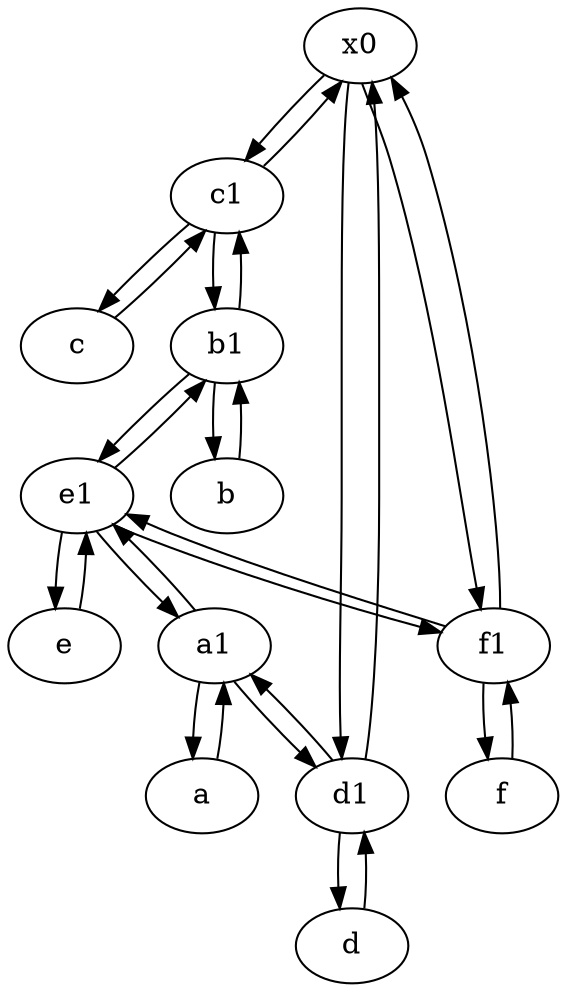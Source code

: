 digraph  {
	x0;
	c1 [pos="30,15!"];
	a [pos="40,10!"];
	e1 [pos="25,45!"];
	e [pos="30,50!"];
	d1 [pos="25,30!"];
	a1 [pos="40,15!"];
	f [pos="15,45!"];
	b [pos="50,20!"];
	c [pos="20,10!"];
	f1;
	d [pos="20,30!"];
	b1 [pos="45,20!"];
	x0 -> c1;
	c1 -> x0;
	e1 -> a1;
	a1 -> d1;
	d1 -> x0;
	x0 -> f1;
	d1 -> a1;
	x0 -> d1;
	b1 -> b;
	b -> b1;
	c -> c1;
	e1 -> b1;
	e1 -> f1;
	b1 -> c1;
	f1 -> f;
	e1 -> e;
	d -> d1;
	a1 -> e1;
	f1 -> x0;
	c1 -> c;
	a -> a1;
	f1 -> e1;
	a1 -> a;
	c1 -> b1;
	e -> e1;
	d1 -> d;
	b1 -> e1;
	f -> f1;

	}